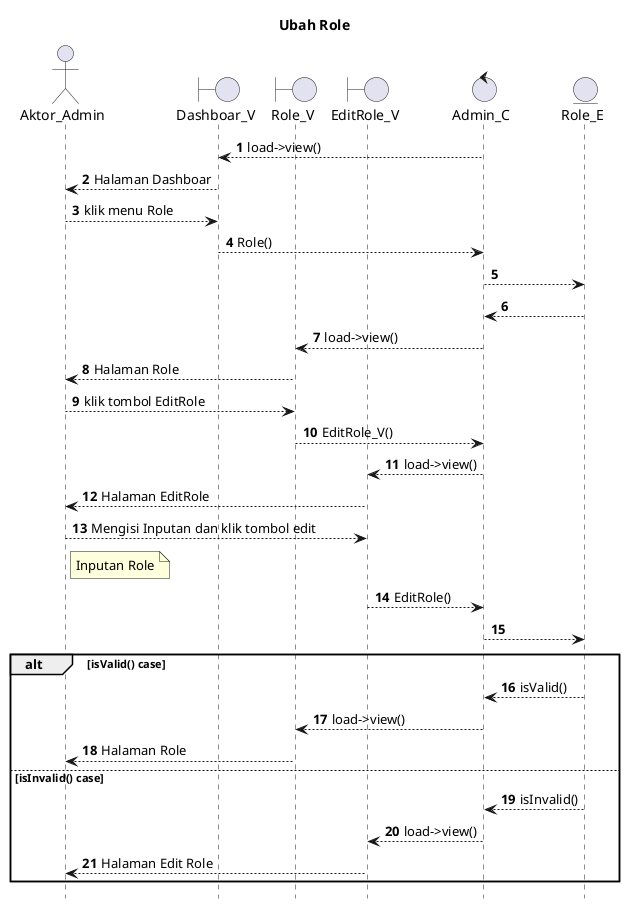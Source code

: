 @startuml

autonumber
hide footbox
title Ubah Role

Actor Aktor_Admin
boundary Dashboar_V
boundary Role_V
boundary EditRole_V
control Admin_C
Entity Role_E

Admin_C --> Dashboar_V: load->view()
Dashboar_V --> Aktor_Admin: Halaman Dashboar
Aktor_Admin --> Dashboar_V: klik menu Role
Dashboar_V --> Admin_C: Role()
Admin_C --> Role_E:
    
    Role_E --> Admin_C:
    Admin_C --> Role_V: load->view()
    Role_V --> Aktor_Admin: Halaman Role

Aktor_Admin --> Role_V: klik tombol EditRole
Role_V --> Admin_C: EditRole_V()
Admin_C --> EditRole_V: load->view()
EditRole_V --> Aktor_Admin: Halaman EditRole

Aktor_Admin --> EditRole_V: Mengisi Inputan dan klik tombol edit
    note right of Aktor_Admin
        Inputan Role
            end note
EditRole_V --> Admin_C: EditRole()
Admin_C --> Role_E:

alt isValid() case
    
    Role_E --> Admin_C: isValid()
    Admin_C --> Role_V: load->view()
    Role_V --> Aktor_Admin: Halaman Role

else isInvalid() case
    
    Role_E --> Admin_C: isInvalid()
    Admin_C --> EditRole_V: load->view()
    EditRole_V --> Aktor_Admin: Halaman Edit Role
end


@enduml